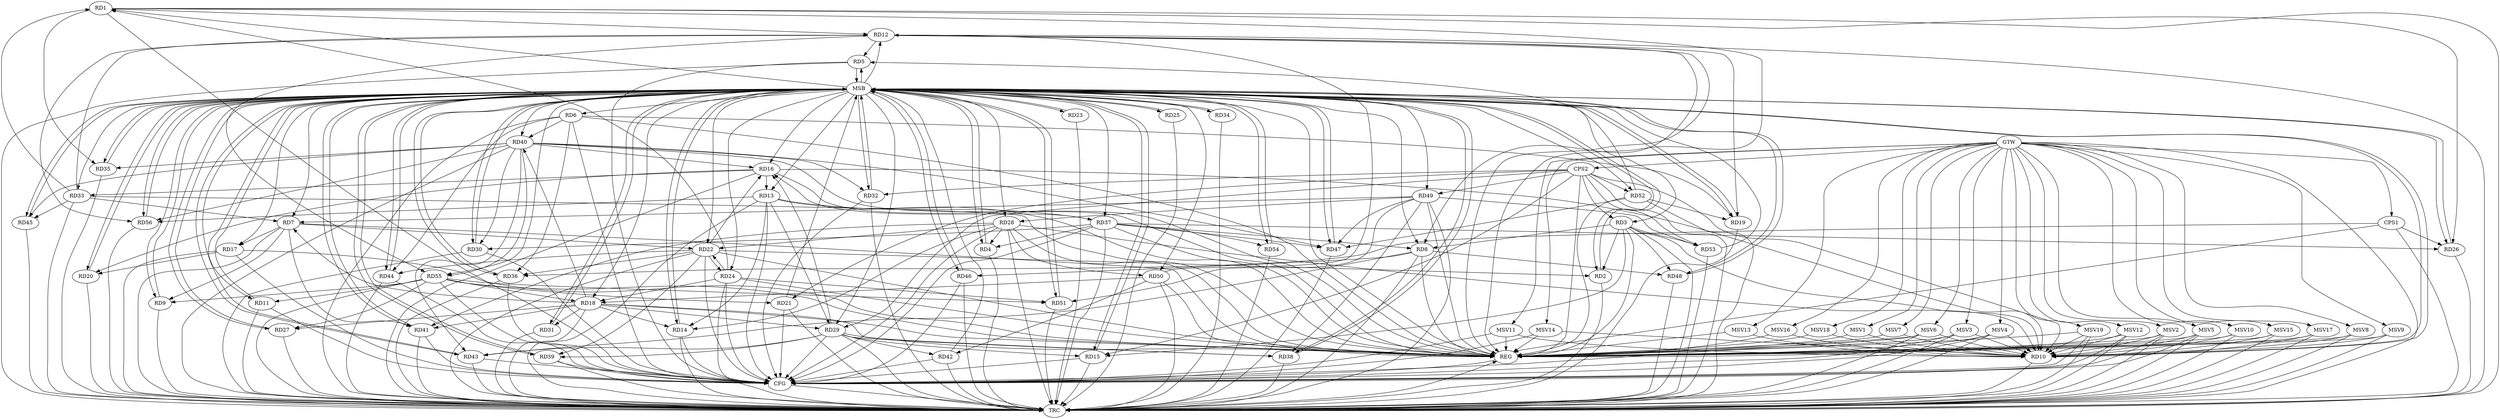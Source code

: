strict digraph G {
  RD1 [ label="RD1" ];
  RD2 [ label="RD2" ];
  RD3 [ label="RD3" ];
  RD4 [ label="RD4" ];
  RD5 [ label="RD5" ];
  RD6 [ label="RD6" ];
  RD7 [ label="RD7" ];
  RD8 [ label="RD8" ];
  RD9 [ label="RD9" ];
  RD10 [ label="RD10" ];
  RD11 [ label="RD11" ];
  RD12 [ label="RD12" ];
  RD13 [ label="RD13" ];
  RD14 [ label="RD14" ];
  RD15 [ label="RD15" ];
  RD16 [ label="RD16" ];
  RD17 [ label="RD17" ];
  RD18 [ label="RD18" ];
  RD19 [ label="RD19" ];
  RD20 [ label="RD20" ];
  RD21 [ label="RD21" ];
  RD22 [ label="RD22" ];
  RD23 [ label="RD23" ];
  RD24 [ label="RD24" ];
  RD25 [ label="RD25" ];
  RD26 [ label="RD26" ];
  RD27 [ label="RD27" ];
  RD28 [ label="RD28" ];
  RD29 [ label="RD29" ];
  RD30 [ label="RD30" ];
  RD31 [ label="RD31" ];
  RD32 [ label="RD32" ];
  RD33 [ label="RD33" ];
  RD34 [ label="RD34" ];
  RD35 [ label="RD35" ];
  RD36 [ label="RD36" ];
  RD37 [ label="RD37" ];
  RD38 [ label="RD38" ];
  RD39 [ label="RD39" ];
  RD40 [ label="RD40" ];
  RD41 [ label="RD41" ];
  RD42 [ label="RD42" ];
  RD43 [ label="RD43" ];
  RD44 [ label="RD44" ];
  RD45 [ label="RD45" ];
  RD46 [ label="RD46" ];
  RD47 [ label="RD47" ];
  RD48 [ label="RD48" ];
  RD49 [ label="RD49" ];
  RD50 [ label="RD50" ];
  RD51 [ label="RD51" ];
  RD52 [ label="RD52" ];
  RD53 [ label="RD53" ];
  RD54 [ label="RD54" ];
  RD55 [ label="RD55" ];
  RD56 [ label="RD56" ];
  CPS1 [ label="CPS1" ];
  CPS2 [ label="CPS2" ];
  GTW [ label="GTW" ];
  REG [ label="REG" ];
  MSB [ label="MSB" ];
  CFG [ label="CFG" ];
  TRC [ label="TRC" ];
  MSV1 [ label="MSV1" ];
  MSV2 [ label="MSV2" ];
  MSV3 [ label="MSV3" ];
  MSV4 [ label="MSV4" ];
  MSV5 [ label="MSV5" ];
  MSV6 [ label="MSV6" ];
  MSV7 [ label="MSV7" ];
  MSV8 [ label="MSV8" ];
  MSV9 [ label="MSV9" ];
  MSV10 [ label="MSV10" ];
  MSV11 [ label="MSV11" ];
  MSV12 [ label="MSV12" ];
  MSV13 [ label="MSV13" ];
  MSV14 [ label="MSV14" ];
  MSV15 [ label="MSV15" ];
  MSV16 [ label="MSV16" ];
  MSV17 [ label="MSV17" ];
  MSV18 [ label="MSV18" ];
  MSV19 [ label="MSV19" ];
  RD1 -> RD12;
  RD24 -> RD1;
  RD1 -> RD26;
  RD33 -> RD1;
  RD1 -> RD35;
  RD3 -> RD2;
  RD22 -> RD2;
  RD3 -> RD8;
  RD3 -> RD10;
  RD3 -> RD15;
  RD3 -> RD48;
  RD3 -> RD53;
  RD28 -> RD4;
  RD37 -> RD4;
  RD12 -> RD5;
  RD52 -> RD5;
  RD6 -> RD19;
  RD6 -> RD36;
  RD6 -> RD40;
  RD6 -> RD44;
  RD7 -> RD9;
  RD7 -> RD17;
  RD18 -> RD7;
  RD7 -> RD22;
  RD33 -> RD7;
  RD7 -> RD41;
  RD49 -> RD7;
  RD12 -> RD8;
  RD37 -> RD8;
  RD8 -> RD43;
  RD8 -> RD46;
  RD8 -> RD48;
  RD55 -> RD9;
  RD16 -> RD10;
  RD28 -> RD10;
  RD55 -> RD11;
  RD12 -> RD19;
  RD33 -> RD12;
  RD50 -> RD12;
  RD12 -> RD55;
  RD12 -> RD56;
  RD13 -> RD14;
  RD16 -> RD13;
  RD13 -> RD29;
  RD13 -> RD37;
  RD13 -> RD56;
  RD18 -> RD14;
  RD28 -> RD14;
  RD29 -> RD15;
  RD16 -> RD20;
  RD22 -> RD16;
  RD29 -> RD16;
  RD16 -> RD33;
  RD37 -> RD16;
  RD40 -> RD16;
  RD17 -> RD20;
  RD24 -> RD18;
  RD18 -> RD27;
  RD18 -> RD29;
  RD18 -> RD31;
  RD18 -> RD38;
  RD18 -> RD40;
  RD18 -> RD41;
  RD50 -> RD18;
  RD55 -> RD18;
  RD52 -> RD19;
  RD55 -> RD21;
  RD22 -> RD24;
  RD24 -> RD22;
  RD28 -> RD22;
  RD22 -> RD36;
  RD22 -> RD39;
  RD22 -> RD44;
  RD24 -> RD51;
  RD37 -> RD26;
  RD55 -> RD27;
  RD28 -> RD41;
  RD49 -> RD28;
  RD28 -> RD50;
  RD29 -> RD38;
  RD29 -> RD39;
  RD29 -> RD42;
  RD29 -> RD43;
  RD37 -> RD30;
  RD40 -> RD30;
  RD40 -> RD32;
  RD33 -> RD45;
  RD40 -> RD35;
  RD37 -> RD47;
  RD37 -> RD54;
  RD49 -> RD38;
  RD40 -> RD43;
  RD40 -> RD45;
  RD40 -> RD47;
  RD40 -> RD55;
  RD40 -> RD56;
  RD50 -> RD42;
  RD49 -> RD47;
  RD52 -> RD47;
  RD49 -> RD51;
  RD49 -> RD53;
  RD55 -> RD51;
  CPS1 -> RD26;
  CPS1 -> RD36;
  CPS2 -> RD29;
  CPS2 -> RD53;
  CPS2 -> RD52;
  CPS2 -> RD15;
  CPS2 -> RD3;
  CPS2 -> RD21;
  CPS2 -> RD10;
  CPS2 -> RD49;
  CPS2 -> RD32;
  GTW -> CPS1;
  GTW -> CPS2;
  RD1 -> REG;
  RD3 -> REG;
  RD6 -> REG;
  RD7 -> REG;
  RD8 -> REG;
  RD12 -> REG;
  RD13 -> REG;
  RD16 -> REG;
  RD17 -> REG;
  RD18 -> REG;
  RD22 -> REG;
  RD24 -> REG;
  RD28 -> REG;
  RD29 -> REG;
  RD33 -> REG;
  RD37 -> REG;
  RD40 -> REG;
  RD49 -> REG;
  RD50 -> REG;
  RD52 -> REG;
  RD55 -> REG;
  CPS1 -> REG;
  CPS2 -> REG;
  RD2 -> MSB;
  MSB -> RD6;
  MSB -> RD29;
  MSB -> REG;
  RD4 -> MSB;
  MSB -> RD17;
  MSB -> RD24;
  MSB -> RD38;
  MSB -> RD43;
  MSB -> RD54;
  MSB -> RD55;
  RD5 -> MSB;
  MSB -> RD1;
  MSB -> RD19;
  MSB -> RD44;
  MSB -> RD47;
  RD9 -> MSB;
  MSB -> RD56;
  RD10 -> MSB;
  MSB -> RD5;
  MSB -> RD9;
  MSB -> RD16;
  MSB -> RD18;
  MSB -> RD30;
  MSB -> RD46;
  MSB -> RD50;
  MSB -> RD52;
  RD11 -> MSB;
  MSB -> RD40;
  RD14 -> MSB;
  MSB -> RD12;
  MSB -> RD15;
  MSB -> RD26;
  MSB -> RD39;
  RD15 -> MSB;
  MSB -> RD11;
  MSB -> RD20;
  RD19 -> MSB;
  MSB -> RD10;
  MSB -> RD22;
  MSB -> RD28;
  MSB -> RD36;
  RD20 -> MSB;
  MSB -> RD3;
  MSB -> RD35;
  MSB -> RD37;
  RD21 -> MSB;
  MSB -> RD25;
  MSB -> RD33;
  RD23 -> MSB;
  RD25 -> MSB;
  MSB -> RD13;
  MSB -> RD27;
  RD26 -> MSB;
  MSB -> RD34;
  RD27 -> MSB;
  MSB -> RD7;
  MSB -> RD14;
  RD30 -> MSB;
  MSB -> RD8;
  RD31 -> MSB;
  MSB -> RD41;
  RD32 -> MSB;
  RD34 -> MSB;
  MSB -> RD32;
  MSB -> RD45;
  RD35 -> MSB;
  RD36 -> MSB;
  MSB -> RD49;
  RD38 -> MSB;
  MSB -> RD48;
  RD39 -> MSB;
  RD41 -> MSB;
  MSB -> RD23;
  RD42 -> MSB;
  MSB -> RD2;
  MSB -> RD31;
  RD43 -> MSB;
  RD44 -> MSB;
  MSB -> RD4;
  RD45 -> MSB;
  MSB -> RD51;
  RD46 -> MSB;
  RD47 -> MSB;
  RD48 -> MSB;
  RD51 -> MSB;
  RD53 -> MSB;
  RD54 -> MSB;
  RD56 -> MSB;
  RD5 -> CFG;
  RD44 -> CFG;
  RD28 -> CFG;
  RD46 -> CFG;
  RD24 -> CFG;
  RD6 -> CFG;
  RD15 -> CFG;
  RD36 -> CFG;
  RD30 -> CFG;
  RD37 -> CFG;
  RD17 -> CFG;
  RD41 -> CFG;
  RD55 -> CFG;
  RD32 -> CFG;
  RD39 -> CFG;
  RD21 -> CFG;
  RD14 -> CFG;
  RD29 -> CFG;
  RD11 -> CFG;
  RD13 -> CFG;
  RD1 -> CFG;
  RD43 -> CFG;
  RD22 -> CFG;
  RD42 -> CFG;
  REG -> CFG;
  RD1 -> TRC;
  RD2 -> TRC;
  RD3 -> TRC;
  RD4 -> TRC;
  RD5 -> TRC;
  RD6 -> TRC;
  RD7 -> TRC;
  RD8 -> TRC;
  RD9 -> TRC;
  RD10 -> TRC;
  RD11 -> TRC;
  RD12 -> TRC;
  RD13 -> TRC;
  RD14 -> TRC;
  RD15 -> TRC;
  RD16 -> TRC;
  RD17 -> TRC;
  RD18 -> TRC;
  RD19 -> TRC;
  RD20 -> TRC;
  RD21 -> TRC;
  RD22 -> TRC;
  RD23 -> TRC;
  RD24 -> TRC;
  RD25 -> TRC;
  RD26 -> TRC;
  RD27 -> TRC;
  RD28 -> TRC;
  RD29 -> TRC;
  RD30 -> TRC;
  RD31 -> TRC;
  RD32 -> TRC;
  RD33 -> TRC;
  RD34 -> TRC;
  RD35 -> TRC;
  RD36 -> TRC;
  RD37 -> TRC;
  RD38 -> TRC;
  RD39 -> TRC;
  RD40 -> TRC;
  RD41 -> TRC;
  RD42 -> TRC;
  RD43 -> TRC;
  RD44 -> TRC;
  RD45 -> TRC;
  RD46 -> TRC;
  RD47 -> TRC;
  RD48 -> TRC;
  RD49 -> TRC;
  RD50 -> TRC;
  RD51 -> TRC;
  RD52 -> TRC;
  RD53 -> TRC;
  RD54 -> TRC;
  RD55 -> TRC;
  RD56 -> TRC;
  CPS1 -> TRC;
  CPS2 -> TRC;
  GTW -> TRC;
  CFG -> TRC;
  TRC -> REG;
  MSV1 -> RD10;
  MSV2 -> RD10;
  MSV3 -> RD10;
  MSV4 -> RD10;
  MSV5 -> RD10;
  MSV6 -> RD10;
  GTW -> MSV1;
  MSV1 -> REG;
  GTW -> MSV2;
  MSV2 -> REG;
  MSV2 -> TRC;
  MSV2 -> CFG;
  GTW -> MSV3;
  MSV3 -> REG;
  MSV3 -> TRC;
  MSV3 -> CFG;
  GTW -> MSV4;
  MSV4 -> REG;
  MSV4 -> TRC;
  MSV4 -> CFG;
  GTW -> MSV5;
  MSV5 -> REG;
  MSV5 -> TRC;
  MSV5 -> CFG;
  GTW -> MSV6;
  MSV6 -> REG;
  MSV6 -> TRC;
  MSV6 -> CFG;
  MSV7 -> RD10;
  GTW -> MSV7;
  MSV7 -> REG;
  MSV8 -> RD10;
  MSV9 -> RD10;
  GTW -> MSV8;
  MSV8 -> REG;
  MSV8 -> TRC;
  GTW -> MSV9;
  MSV9 -> REG;
  MSV9 -> TRC;
  MSV10 -> RD10;
  MSV11 -> RD10;
  MSV12 -> RD10;
  GTW -> MSV10;
  MSV10 -> REG;
  MSV10 -> TRC;
  GTW -> MSV11;
  MSV11 -> REG;
  MSV11 -> CFG;
  GTW -> MSV12;
  MSV12 -> REG;
  MSV12 -> TRC;
  MSV12 -> CFG;
  MSV13 -> RD10;
  GTW -> MSV13;
  MSV13 -> REG;
  MSV14 -> RD10;
  GTW -> MSV14;
  MSV14 -> REG;
  MSV14 -> CFG;
  MSV15 -> RD10;
  MSV16 -> RD10;
  MSV17 -> RD10;
  GTW -> MSV15;
  MSV15 -> REG;
  MSV15 -> TRC;
  GTW -> MSV16;
  MSV16 -> REG;
  GTW -> MSV17;
  MSV17 -> REG;
  MSV17 -> TRC;
  MSV18 -> RD10;
  MSV19 -> RD10;
  GTW -> MSV18;
  MSV18 -> REG;
  GTW -> MSV19;
  MSV19 -> REG;
  MSV19 -> TRC;
  MSV19 -> CFG;
}
